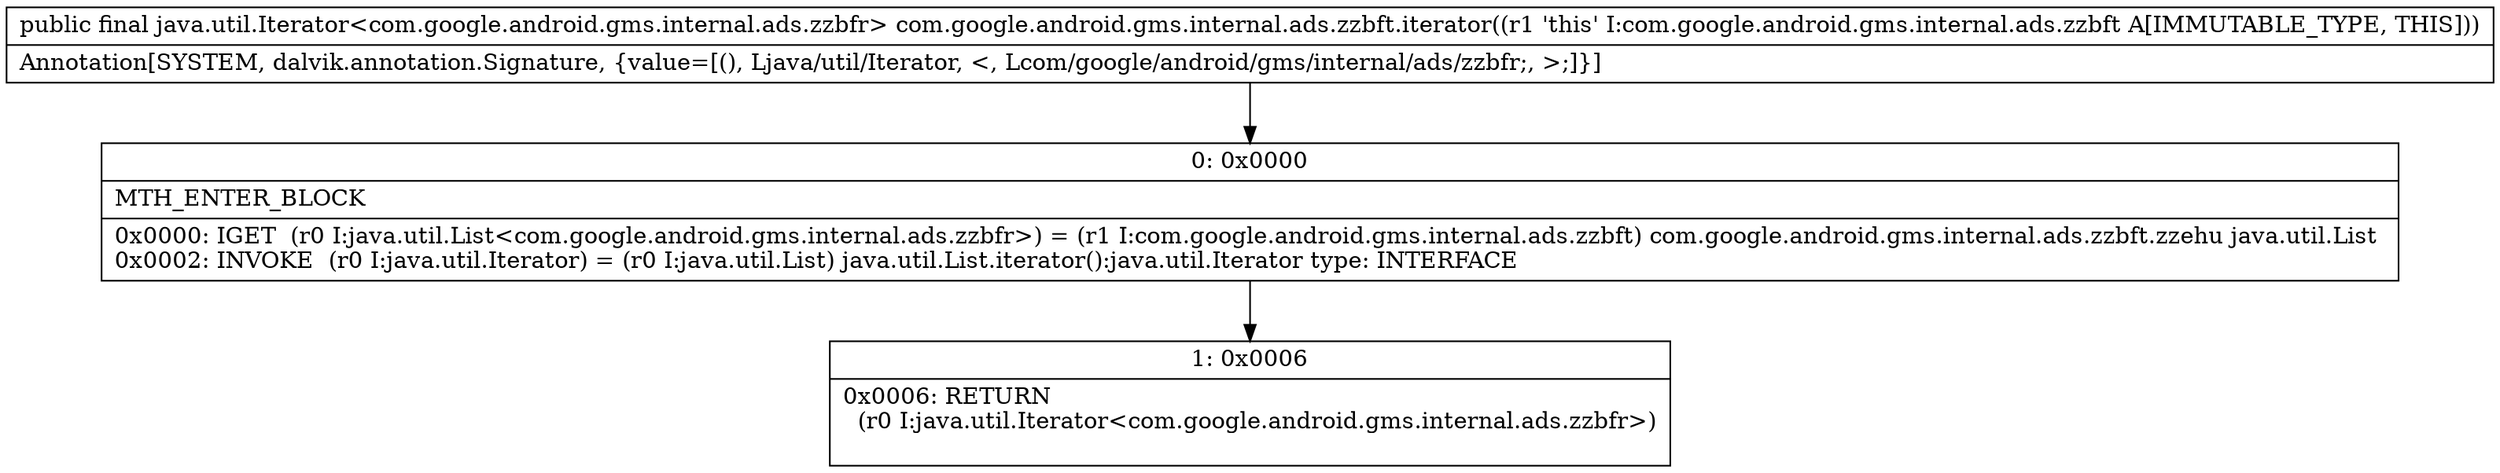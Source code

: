 digraph "CFG forcom.google.android.gms.internal.ads.zzbft.iterator()Ljava\/util\/Iterator;" {
Node_0 [shape=record,label="{0\:\ 0x0000|MTH_ENTER_BLOCK\l|0x0000: IGET  (r0 I:java.util.List\<com.google.android.gms.internal.ads.zzbfr\>) = (r1 I:com.google.android.gms.internal.ads.zzbft) com.google.android.gms.internal.ads.zzbft.zzehu java.util.List \l0x0002: INVOKE  (r0 I:java.util.Iterator) = (r0 I:java.util.List) java.util.List.iterator():java.util.Iterator type: INTERFACE \l}"];
Node_1 [shape=record,label="{1\:\ 0x0006|0x0006: RETURN  \l  (r0 I:java.util.Iterator\<com.google.android.gms.internal.ads.zzbfr\>)\l \l}"];
MethodNode[shape=record,label="{public final java.util.Iterator\<com.google.android.gms.internal.ads.zzbfr\> com.google.android.gms.internal.ads.zzbft.iterator((r1 'this' I:com.google.android.gms.internal.ads.zzbft A[IMMUTABLE_TYPE, THIS]))  | Annotation[SYSTEM, dalvik.annotation.Signature, \{value=[(), Ljava\/util\/Iterator, \<, Lcom\/google\/android\/gms\/internal\/ads\/zzbfr;, \>;]\}]\l}"];
MethodNode -> Node_0;
Node_0 -> Node_1;
}

